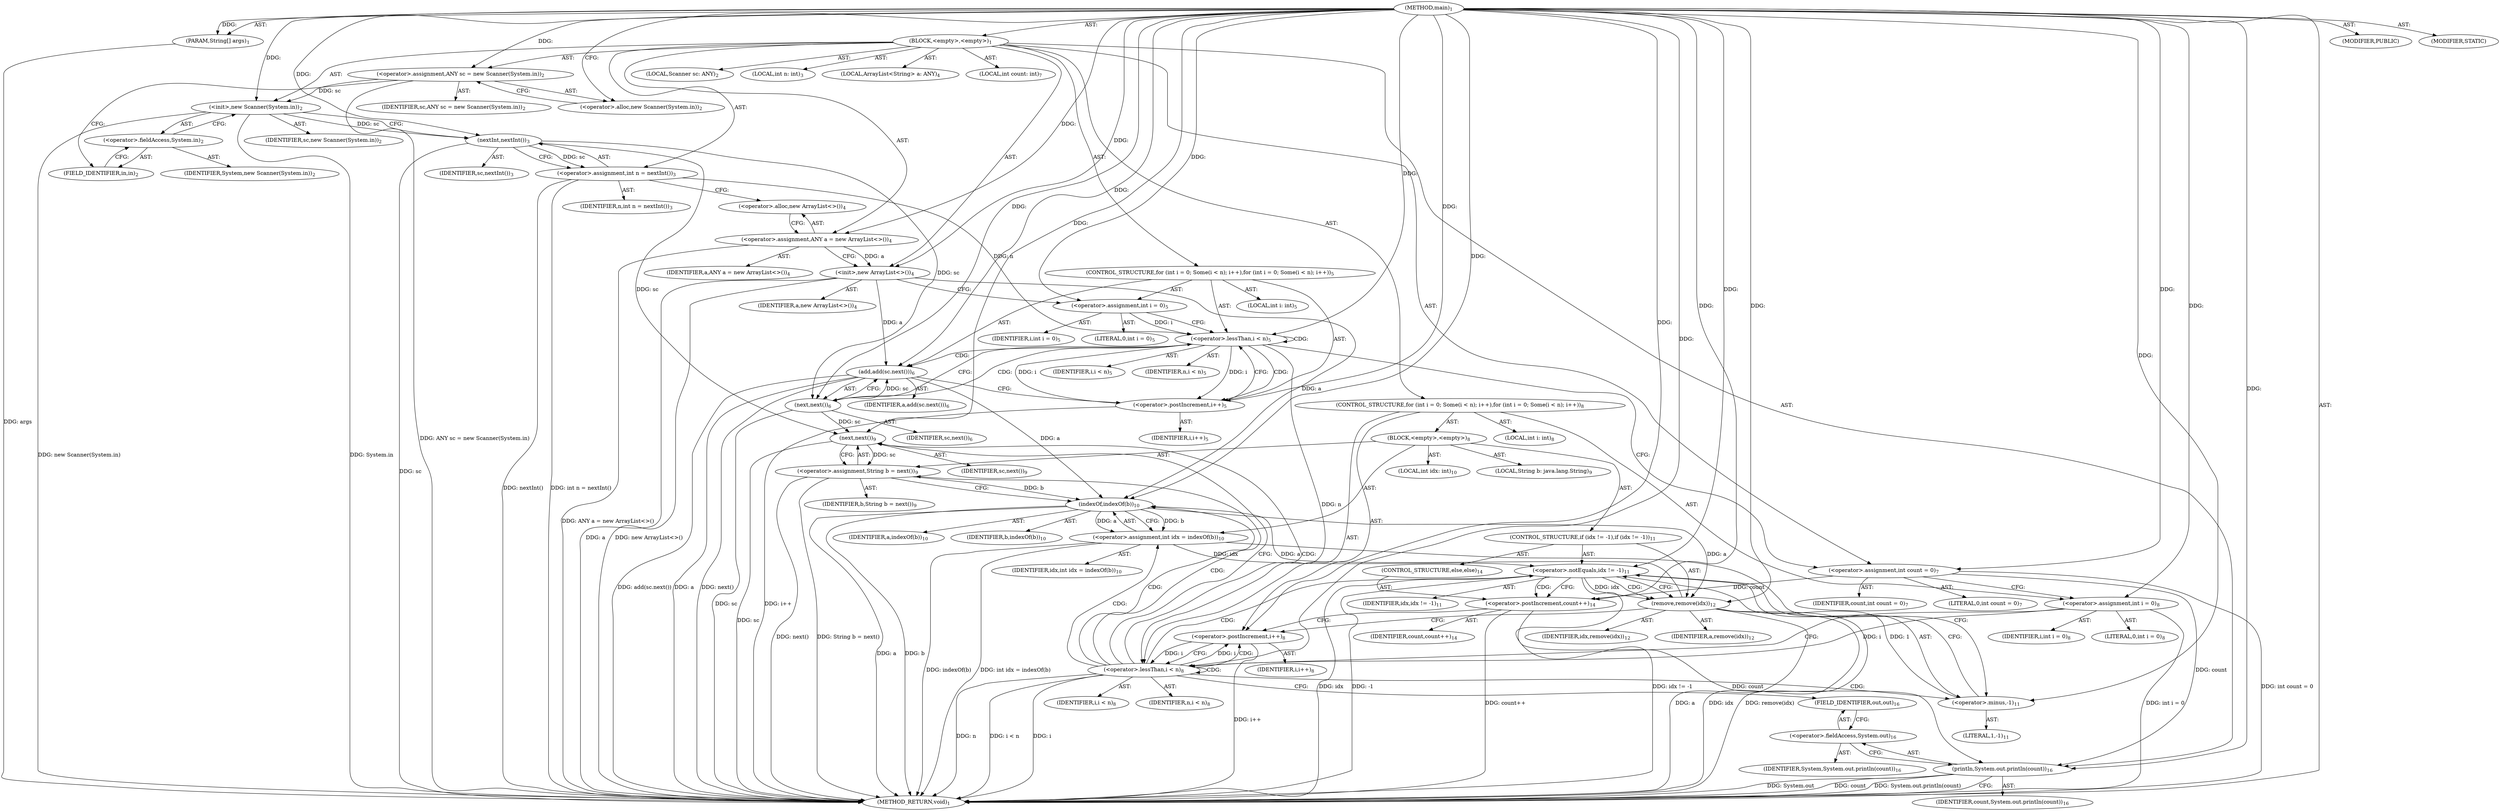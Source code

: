 digraph "main" {  
"21" [label = <(METHOD,main)<SUB>1</SUB>> ]
"22" [label = <(PARAM,String[] args)<SUB>1</SUB>> ]
"23" [label = <(BLOCK,&lt;empty&gt;,&lt;empty&gt;)<SUB>1</SUB>> ]
"4" [label = <(LOCAL,Scanner sc: ANY)<SUB>2</SUB>> ]
"24" [label = <(&lt;operator&gt;.assignment,ANY sc = new Scanner(System.in))<SUB>2</SUB>> ]
"25" [label = <(IDENTIFIER,sc,ANY sc = new Scanner(System.in))<SUB>2</SUB>> ]
"26" [label = <(&lt;operator&gt;.alloc,new Scanner(System.in))<SUB>2</SUB>> ]
"27" [label = <(&lt;init&gt;,new Scanner(System.in))<SUB>2</SUB>> ]
"3" [label = <(IDENTIFIER,sc,new Scanner(System.in))<SUB>2</SUB>> ]
"28" [label = <(&lt;operator&gt;.fieldAccess,System.in)<SUB>2</SUB>> ]
"29" [label = <(IDENTIFIER,System,new Scanner(System.in))<SUB>2</SUB>> ]
"30" [label = <(FIELD_IDENTIFIER,in,in)<SUB>2</SUB>> ]
"31" [label = <(LOCAL,int n: int)<SUB>3</SUB>> ]
"32" [label = <(&lt;operator&gt;.assignment,int n = nextInt())<SUB>3</SUB>> ]
"33" [label = <(IDENTIFIER,n,int n = nextInt())<SUB>3</SUB>> ]
"34" [label = <(nextInt,nextInt())<SUB>3</SUB>> ]
"35" [label = <(IDENTIFIER,sc,nextInt())<SUB>3</SUB>> ]
"6" [label = <(LOCAL,ArrayList&lt;String&gt; a: ANY)<SUB>4</SUB>> ]
"36" [label = <(&lt;operator&gt;.assignment,ANY a = new ArrayList&lt;&gt;())<SUB>4</SUB>> ]
"37" [label = <(IDENTIFIER,a,ANY a = new ArrayList&lt;&gt;())<SUB>4</SUB>> ]
"38" [label = <(&lt;operator&gt;.alloc,new ArrayList&lt;&gt;())<SUB>4</SUB>> ]
"39" [label = <(&lt;init&gt;,new ArrayList&lt;&gt;())<SUB>4</SUB>> ]
"5" [label = <(IDENTIFIER,a,new ArrayList&lt;&gt;())<SUB>4</SUB>> ]
"40" [label = <(CONTROL_STRUCTURE,for (int i = 0; Some(i &lt; n); i++),for (int i = 0; Some(i &lt; n); i++))<SUB>5</SUB>> ]
"41" [label = <(LOCAL,int i: int)<SUB>5</SUB>> ]
"42" [label = <(&lt;operator&gt;.assignment,int i = 0)<SUB>5</SUB>> ]
"43" [label = <(IDENTIFIER,i,int i = 0)<SUB>5</SUB>> ]
"44" [label = <(LITERAL,0,int i = 0)<SUB>5</SUB>> ]
"45" [label = <(&lt;operator&gt;.lessThan,i &lt; n)<SUB>5</SUB>> ]
"46" [label = <(IDENTIFIER,i,i &lt; n)<SUB>5</SUB>> ]
"47" [label = <(IDENTIFIER,n,i &lt; n)<SUB>5</SUB>> ]
"48" [label = <(&lt;operator&gt;.postIncrement,i++)<SUB>5</SUB>> ]
"49" [label = <(IDENTIFIER,i,i++)<SUB>5</SUB>> ]
"50" [label = <(add,add(sc.next()))<SUB>6</SUB>> ]
"51" [label = <(IDENTIFIER,a,add(sc.next()))<SUB>6</SUB>> ]
"52" [label = <(next,next())<SUB>6</SUB>> ]
"53" [label = <(IDENTIFIER,sc,next())<SUB>6</SUB>> ]
"54" [label = <(LOCAL,int count: int)<SUB>7</SUB>> ]
"55" [label = <(&lt;operator&gt;.assignment,int count = 0)<SUB>7</SUB>> ]
"56" [label = <(IDENTIFIER,count,int count = 0)<SUB>7</SUB>> ]
"57" [label = <(LITERAL,0,int count = 0)<SUB>7</SUB>> ]
"58" [label = <(CONTROL_STRUCTURE,for (int i = 0; Some(i &lt; n); i++),for (int i = 0; Some(i &lt; n); i++))<SUB>8</SUB>> ]
"59" [label = <(LOCAL,int i: int)<SUB>8</SUB>> ]
"60" [label = <(&lt;operator&gt;.assignment,int i = 0)<SUB>8</SUB>> ]
"61" [label = <(IDENTIFIER,i,int i = 0)<SUB>8</SUB>> ]
"62" [label = <(LITERAL,0,int i = 0)<SUB>8</SUB>> ]
"63" [label = <(&lt;operator&gt;.lessThan,i &lt; n)<SUB>8</SUB>> ]
"64" [label = <(IDENTIFIER,i,i &lt; n)<SUB>8</SUB>> ]
"65" [label = <(IDENTIFIER,n,i &lt; n)<SUB>8</SUB>> ]
"66" [label = <(&lt;operator&gt;.postIncrement,i++)<SUB>8</SUB>> ]
"67" [label = <(IDENTIFIER,i,i++)<SUB>8</SUB>> ]
"68" [label = <(BLOCK,&lt;empty&gt;,&lt;empty&gt;)<SUB>8</SUB>> ]
"69" [label = <(LOCAL,String b: java.lang.String)<SUB>9</SUB>> ]
"70" [label = <(&lt;operator&gt;.assignment,String b = next())<SUB>9</SUB>> ]
"71" [label = <(IDENTIFIER,b,String b = next())<SUB>9</SUB>> ]
"72" [label = <(next,next())<SUB>9</SUB>> ]
"73" [label = <(IDENTIFIER,sc,next())<SUB>9</SUB>> ]
"74" [label = <(LOCAL,int idx: int)<SUB>10</SUB>> ]
"75" [label = <(&lt;operator&gt;.assignment,int idx = indexOf(b))<SUB>10</SUB>> ]
"76" [label = <(IDENTIFIER,idx,int idx = indexOf(b))<SUB>10</SUB>> ]
"77" [label = <(indexOf,indexOf(b))<SUB>10</SUB>> ]
"78" [label = <(IDENTIFIER,a,indexOf(b))<SUB>10</SUB>> ]
"79" [label = <(IDENTIFIER,b,indexOf(b))<SUB>10</SUB>> ]
"80" [label = <(CONTROL_STRUCTURE,if (idx != -1),if (idx != -1))<SUB>11</SUB>> ]
"81" [label = <(&lt;operator&gt;.notEquals,idx != -1)<SUB>11</SUB>> ]
"82" [label = <(IDENTIFIER,idx,idx != -1)<SUB>11</SUB>> ]
"83" [label = <(&lt;operator&gt;.minus,-1)<SUB>11</SUB>> ]
"84" [label = <(LITERAL,1,-1)<SUB>11</SUB>> ]
"85" [label = <(remove,remove(idx))<SUB>12</SUB>> ]
"86" [label = <(IDENTIFIER,a,remove(idx))<SUB>12</SUB>> ]
"87" [label = <(IDENTIFIER,idx,remove(idx))<SUB>12</SUB>> ]
"88" [label = <(CONTROL_STRUCTURE,else,else)<SUB>14</SUB>> ]
"89" [label = <(&lt;operator&gt;.postIncrement,count++)<SUB>14</SUB>> ]
"90" [label = <(IDENTIFIER,count,count++)<SUB>14</SUB>> ]
"91" [label = <(println,System.out.println(count))<SUB>16</SUB>> ]
"92" [label = <(&lt;operator&gt;.fieldAccess,System.out)<SUB>16</SUB>> ]
"93" [label = <(IDENTIFIER,System,System.out.println(count))<SUB>16</SUB>> ]
"94" [label = <(FIELD_IDENTIFIER,out,out)<SUB>16</SUB>> ]
"95" [label = <(IDENTIFIER,count,System.out.println(count))<SUB>16</SUB>> ]
"96" [label = <(MODIFIER,PUBLIC)> ]
"97" [label = <(MODIFIER,STATIC)> ]
"98" [label = <(METHOD_RETURN,void)<SUB>1</SUB>> ]
  "21" -> "22"  [ label = "AST: "] 
  "21" -> "23"  [ label = "AST: "] 
  "21" -> "96"  [ label = "AST: "] 
  "21" -> "97"  [ label = "AST: "] 
  "21" -> "98"  [ label = "AST: "] 
  "23" -> "4"  [ label = "AST: "] 
  "23" -> "24"  [ label = "AST: "] 
  "23" -> "27"  [ label = "AST: "] 
  "23" -> "31"  [ label = "AST: "] 
  "23" -> "32"  [ label = "AST: "] 
  "23" -> "6"  [ label = "AST: "] 
  "23" -> "36"  [ label = "AST: "] 
  "23" -> "39"  [ label = "AST: "] 
  "23" -> "40"  [ label = "AST: "] 
  "23" -> "54"  [ label = "AST: "] 
  "23" -> "55"  [ label = "AST: "] 
  "23" -> "58"  [ label = "AST: "] 
  "23" -> "91"  [ label = "AST: "] 
  "24" -> "25"  [ label = "AST: "] 
  "24" -> "26"  [ label = "AST: "] 
  "27" -> "3"  [ label = "AST: "] 
  "27" -> "28"  [ label = "AST: "] 
  "28" -> "29"  [ label = "AST: "] 
  "28" -> "30"  [ label = "AST: "] 
  "32" -> "33"  [ label = "AST: "] 
  "32" -> "34"  [ label = "AST: "] 
  "34" -> "35"  [ label = "AST: "] 
  "36" -> "37"  [ label = "AST: "] 
  "36" -> "38"  [ label = "AST: "] 
  "39" -> "5"  [ label = "AST: "] 
  "40" -> "41"  [ label = "AST: "] 
  "40" -> "42"  [ label = "AST: "] 
  "40" -> "45"  [ label = "AST: "] 
  "40" -> "48"  [ label = "AST: "] 
  "40" -> "50"  [ label = "AST: "] 
  "42" -> "43"  [ label = "AST: "] 
  "42" -> "44"  [ label = "AST: "] 
  "45" -> "46"  [ label = "AST: "] 
  "45" -> "47"  [ label = "AST: "] 
  "48" -> "49"  [ label = "AST: "] 
  "50" -> "51"  [ label = "AST: "] 
  "50" -> "52"  [ label = "AST: "] 
  "52" -> "53"  [ label = "AST: "] 
  "55" -> "56"  [ label = "AST: "] 
  "55" -> "57"  [ label = "AST: "] 
  "58" -> "59"  [ label = "AST: "] 
  "58" -> "60"  [ label = "AST: "] 
  "58" -> "63"  [ label = "AST: "] 
  "58" -> "66"  [ label = "AST: "] 
  "58" -> "68"  [ label = "AST: "] 
  "60" -> "61"  [ label = "AST: "] 
  "60" -> "62"  [ label = "AST: "] 
  "63" -> "64"  [ label = "AST: "] 
  "63" -> "65"  [ label = "AST: "] 
  "66" -> "67"  [ label = "AST: "] 
  "68" -> "69"  [ label = "AST: "] 
  "68" -> "70"  [ label = "AST: "] 
  "68" -> "74"  [ label = "AST: "] 
  "68" -> "75"  [ label = "AST: "] 
  "68" -> "80"  [ label = "AST: "] 
  "70" -> "71"  [ label = "AST: "] 
  "70" -> "72"  [ label = "AST: "] 
  "72" -> "73"  [ label = "AST: "] 
  "75" -> "76"  [ label = "AST: "] 
  "75" -> "77"  [ label = "AST: "] 
  "77" -> "78"  [ label = "AST: "] 
  "77" -> "79"  [ label = "AST: "] 
  "80" -> "81"  [ label = "AST: "] 
  "80" -> "85"  [ label = "AST: "] 
  "80" -> "88"  [ label = "AST: "] 
  "81" -> "82"  [ label = "AST: "] 
  "81" -> "83"  [ label = "AST: "] 
  "83" -> "84"  [ label = "AST: "] 
  "85" -> "86"  [ label = "AST: "] 
  "85" -> "87"  [ label = "AST: "] 
  "88" -> "89"  [ label = "AST: "] 
  "89" -> "90"  [ label = "AST: "] 
  "91" -> "92"  [ label = "AST: "] 
  "91" -> "95"  [ label = "AST: "] 
  "92" -> "93"  [ label = "AST: "] 
  "92" -> "94"  [ label = "AST: "] 
  "24" -> "30"  [ label = "CFG: "] 
  "27" -> "34"  [ label = "CFG: "] 
  "32" -> "38"  [ label = "CFG: "] 
  "36" -> "39"  [ label = "CFG: "] 
  "39" -> "42"  [ label = "CFG: "] 
  "55" -> "60"  [ label = "CFG: "] 
  "91" -> "98"  [ label = "CFG: "] 
  "26" -> "24"  [ label = "CFG: "] 
  "28" -> "27"  [ label = "CFG: "] 
  "34" -> "32"  [ label = "CFG: "] 
  "38" -> "36"  [ label = "CFG: "] 
  "42" -> "45"  [ label = "CFG: "] 
  "45" -> "52"  [ label = "CFG: "] 
  "45" -> "55"  [ label = "CFG: "] 
  "48" -> "45"  [ label = "CFG: "] 
  "50" -> "48"  [ label = "CFG: "] 
  "60" -> "63"  [ label = "CFG: "] 
  "63" -> "72"  [ label = "CFG: "] 
  "63" -> "94"  [ label = "CFG: "] 
  "66" -> "63"  [ label = "CFG: "] 
  "92" -> "91"  [ label = "CFG: "] 
  "30" -> "28"  [ label = "CFG: "] 
  "52" -> "50"  [ label = "CFG: "] 
  "70" -> "77"  [ label = "CFG: "] 
  "75" -> "83"  [ label = "CFG: "] 
  "94" -> "92"  [ label = "CFG: "] 
  "72" -> "70"  [ label = "CFG: "] 
  "77" -> "75"  [ label = "CFG: "] 
  "81" -> "85"  [ label = "CFG: "] 
  "81" -> "89"  [ label = "CFG: "] 
  "85" -> "66"  [ label = "CFG: "] 
  "83" -> "81"  [ label = "CFG: "] 
  "89" -> "66"  [ label = "CFG: "] 
  "21" -> "26"  [ label = "CFG: "] 
  "22" -> "98"  [ label = "DDG: args"] 
  "24" -> "98"  [ label = "DDG: ANY sc = new Scanner(System.in)"] 
  "27" -> "98"  [ label = "DDG: System.in"] 
  "27" -> "98"  [ label = "DDG: new Scanner(System.in)"] 
  "34" -> "98"  [ label = "DDG: sc"] 
  "32" -> "98"  [ label = "DDG: nextInt()"] 
  "32" -> "98"  [ label = "DDG: int n = nextInt()"] 
  "36" -> "98"  [ label = "DDG: ANY a = new ArrayList&lt;&gt;()"] 
  "39" -> "98"  [ label = "DDG: a"] 
  "39" -> "98"  [ label = "DDG: new ArrayList&lt;&gt;()"] 
  "55" -> "98"  [ label = "DDG: int count = 0"] 
  "60" -> "98"  [ label = "DDG: int i = 0"] 
  "63" -> "98"  [ label = "DDG: i"] 
  "63" -> "98"  [ label = "DDG: n"] 
  "63" -> "98"  [ label = "DDG: i &lt; n"] 
  "91" -> "98"  [ label = "DDG: System.out"] 
  "91" -> "98"  [ label = "DDG: count"] 
  "91" -> "98"  [ label = "DDG: System.out.println(count)"] 
  "72" -> "98"  [ label = "DDG: sc"] 
  "70" -> "98"  [ label = "DDG: next()"] 
  "70" -> "98"  [ label = "DDG: String b = next()"] 
  "77" -> "98"  [ label = "DDG: a"] 
  "77" -> "98"  [ label = "DDG: b"] 
  "75" -> "98"  [ label = "DDG: indexOf(b)"] 
  "75" -> "98"  [ label = "DDG: int idx = indexOf(b)"] 
  "81" -> "98"  [ label = "DDG: idx"] 
  "81" -> "98"  [ label = "DDG: -1"] 
  "81" -> "98"  [ label = "DDG: idx != -1"] 
  "89" -> "98"  [ label = "DDG: count++"] 
  "85" -> "98"  [ label = "DDG: a"] 
  "85" -> "98"  [ label = "DDG: idx"] 
  "85" -> "98"  [ label = "DDG: remove(idx)"] 
  "66" -> "98"  [ label = "DDG: i++"] 
  "50" -> "98"  [ label = "DDG: a"] 
  "52" -> "98"  [ label = "DDG: sc"] 
  "50" -> "98"  [ label = "DDG: next()"] 
  "50" -> "98"  [ label = "DDG: add(sc.next())"] 
  "48" -> "98"  [ label = "DDG: i++"] 
  "21" -> "22"  [ label = "DDG: "] 
  "21" -> "24"  [ label = "DDG: "] 
  "34" -> "32"  [ label = "DDG: sc"] 
  "21" -> "36"  [ label = "DDG: "] 
  "21" -> "55"  [ label = "DDG: "] 
  "24" -> "27"  [ label = "DDG: sc"] 
  "21" -> "27"  [ label = "DDG: "] 
  "36" -> "39"  [ label = "DDG: a"] 
  "21" -> "39"  [ label = "DDG: "] 
  "21" -> "42"  [ label = "DDG: "] 
  "21" -> "60"  [ label = "DDG: "] 
  "55" -> "91"  [ label = "DDG: count"] 
  "89" -> "91"  [ label = "DDG: count"] 
  "21" -> "91"  [ label = "DDG: "] 
  "27" -> "34"  [ label = "DDG: sc"] 
  "21" -> "34"  [ label = "DDG: "] 
  "42" -> "45"  [ label = "DDG: i"] 
  "48" -> "45"  [ label = "DDG: i"] 
  "21" -> "45"  [ label = "DDG: "] 
  "32" -> "45"  [ label = "DDG: n"] 
  "45" -> "48"  [ label = "DDG: i"] 
  "21" -> "48"  [ label = "DDG: "] 
  "39" -> "50"  [ label = "DDG: a"] 
  "21" -> "50"  [ label = "DDG: "] 
  "52" -> "50"  [ label = "DDG: sc"] 
  "60" -> "63"  [ label = "DDG: i"] 
  "66" -> "63"  [ label = "DDG: i"] 
  "21" -> "63"  [ label = "DDG: "] 
  "45" -> "63"  [ label = "DDG: n"] 
  "63" -> "66"  [ label = "DDG: i"] 
  "21" -> "66"  [ label = "DDG: "] 
  "72" -> "70"  [ label = "DDG: sc"] 
  "77" -> "75"  [ label = "DDG: a"] 
  "77" -> "75"  [ label = "DDG: b"] 
  "34" -> "52"  [ label = "DDG: sc"] 
  "21" -> "52"  [ label = "DDG: "] 
  "34" -> "72"  [ label = "DDG: sc"] 
  "52" -> "72"  [ label = "DDG: sc"] 
  "21" -> "72"  [ label = "DDG: "] 
  "39" -> "77"  [ label = "DDG: a"] 
  "85" -> "77"  [ label = "DDG: a"] 
  "50" -> "77"  [ label = "DDG: a"] 
  "21" -> "77"  [ label = "DDG: "] 
  "70" -> "77"  [ label = "DDG: b"] 
  "75" -> "81"  [ label = "DDG: idx"] 
  "21" -> "81"  [ label = "DDG: "] 
  "83" -> "81"  [ label = "DDG: 1"] 
  "77" -> "85"  [ label = "DDG: a"] 
  "21" -> "85"  [ label = "DDG: "] 
  "81" -> "85"  [ label = "DDG: idx"] 
  "21" -> "83"  [ label = "DDG: "] 
  "55" -> "89"  [ label = "DDG: count"] 
  "21" -> "89"  [ label = "DDG: "] 
  "45" -> "48"  [ label = "CDG: "] 
  "45" -> "52"  [ label = "CDG: "] 
  "45" -> "45"  [ label = "CDG: "] 
  "45" -> "50"  [ label = "CDG: "] 
  "63" -> "77"  [ label = "CDG: "] 
  "63" -> "83"  [ label = "CDG: "] 
  "63" -> "66"  [ label = "CDG: "] 
  "63" -> "75"  [ label = "CDG: "] 
  "63" -> "81"  [ label = "CDG: "] 
  "63" -> "72"  [ label = "CDG: "] 
  "63" -> "70"  [ label = "CDG: "] 
  "63" -> "63"  [ label = "CDG: "] 
  "81" -> "89"  [ label = "CDG: "] 
  "81" -> "85"  [ label = "CDG: "] 
}

